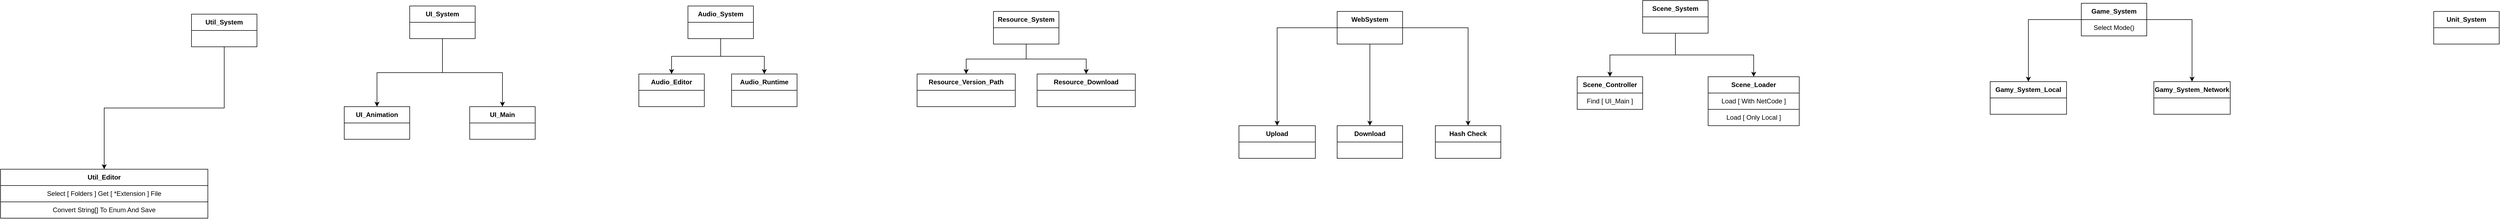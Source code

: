 <mxfile version="24.5.3" type="github">
  <diagram name="페이지-1" id="dcfpNvmQOP-24qqCh9O2">
    <mxGraphModel dx="5357" dy="1123" grid="1" gridSize="10" guides="1" tooltips="1" connect="1" arrows="1" fold="1" page="1" pageScale="1" pageWidth="827" pageHeight="1169" math="0" shadow="0">
      <root>
        <mxCell id="0" />
        <mxCell id="1" parent="0" />
        <mxCell id="GzdOUSMNONaZbWPU5XBK-29" style="edgeStyle=orthogonalEdgeStyle;rounded=0;orthogonalLoop=1;jettySize=auto;html=1;" edge="1" parent="1" source="GzdOUSMNONaZbWPU5XBK-20" target="GzdOUSMNONaZbWPU5XBK-23">
          <mxGeometry relative="1" as="geometry" />
        </mxCell>
        <mxCell id="GzdOUSMNONaZbWPU5XBK-30" style="edgeStyle=orthogonalEdgeStyle;rounded=0;orthogonalLoop=1;jettySize=auto;html=1;" edge="1" parent="1" source="GzdOUSMNONaZbWPU5XBK-20" target="GzdOUSMNONaZbWPU5XBK-26">
          <mxGeometry relative="1" as="geometry" />
        </mxCell>
        <mxCell id="GzdOUSMNONaZbWPU5XBK-20" value="Game_System" style="swimlane;fontStyle=1;align=center;verticalAlign=middle;childLayout=stackLayout;horizontal=1;startSize=30;horizontalStack=0;resizeParent=1;resizeParentMax=0;resizeLast=0;collapsible=0;marginBottom=0;html=1;whiteSpace=wrap;" vertex="1" parent="1">
          <mxGeometry x="524" y="35" width="120" height="60" as="geometry" />
        </mxCell>
        <mxCell id="GzdOUSMNONaZbWPU5XBK-21" value="Select Mode()" style="whiteSpace=wrap;html=1;" vertex="1" parent="GzdOUSMNONaZbWPU5XBK-20">
          <mxGeometry y="30" width="120" height="30" as="geometry" />
        </mxCell>
        <mxCell id="GzdOUSMNONaZbWPU5XBK-23" value="Gamy_System_Local" style="swimlane;fontStyle=1;align=center;verticalAlign=middle;childLayout=stackLayout;horizontal=1;startSize=30;horizontalStack=0;resizeParent=1;resizeParentMax=0;resizeLast=0;collapsible=0;marginBottom=0;html=1;whiteSpace=wrap;" vertex="1" parent="1">
          <mxGeometry x="357" y="179" width="140" height="60" as="geometry" />
        </mxCell>
        <mxCell id="GzdOUSMNONaZbWPU5XBK-25" value="" style="whiteSpace=wrap;html=1;" vertex="1" parent="GzdOUSMNONaZbWPU5XBK-23">
          <mxGeometry y="30" width="140" height="30" as="geometry" />
        </mxCell>
        <mxCell id="GzdOUSMNONaZbWPU5XBK-26" value="Gamy_System_Network" style="swimlane;fontStyle=1;align=center;verticalAlign=middle;childLayout=stackLayout;horizontal=1;startSize=30;horizontalStack=0;resizeParent=1;resizeParentMax=0;resizeLast=0;collapsible=0;marginBottom=0;html=1;whiteSpace=wrap;" vertex="1" parent="1">
          <mxGeometry x="657" y="179" width="140" height="60" as="geometry" />
        </mxCell>
        <mxCell id="GzdOUSMNONaZbWPU5XBK-28" value="" style="whiteSpace=wrap;html=1;" vertex="1" parent="GzdOUSMNONaZbWPU5XBK-26">
          <mxGeometry y="30" width="140" height="30" as="geometry" />
        </mxCell>
        <mxCell id="GzdOUSMNONaZbWPU5XBK-35" value="Unit_System" style="swimlane;fontStyle=1;align=center;verticalAlign=middle;childLayout=stackLayout;horizontal=1;startSize=30;horizontalStack=0;resizeParent=1;resizeParentMax=0;resizeLast=0;collapsible=0;marginBottom=0;html=1;whiteSpace=wrap;" vertex="1" parent="1">
          <mxGeometry x="1170" y="50" width="120" height="60" as="geometry" />
        </mxCell>
        <mxCell id="GzdOUSMNONaZbWPU5XBK-66" style="edgeStyle=orthogonalEdgeStyle;rounded=0;orthogonalLoop=1;jettySize=auto;html=1;" edge="1" parent="1" source="GzdOUSMNONaZbWPU5XBK-36" target="GzdOUSMNONaZbWPU5XBK-65">
          <mxGeometry relative="1" as="geometry" />
        </mxCell>
        <mxCell id="GzdOUSMNONaZbWPU5XBK-68" style="edgeStyle=orthogonalEdgeStyle;rounded=0;orthogonalLoop=1;jettySize=auto;html=1;" edge="1" parent="1" source="GzdOUSMNONaZbWPU5XBK-36" target="GzdOUSMNONaZbWPU5XBK-67">
          <mxGeometry relative="1" as="geometry" />
        </mxCell>
        <mxCell id="GzdOUSMNONaZbWPU5XBK-36" value="Resource_System" style="swimlane;fontStyle=1;align=center;verticalAlign=middle;childLayout=stackLayout;horizontal=1;startSize=30;horizontalStack=0;resizeParent=1;resizeParentMax=0;resizeLast=0;collapsible=0;marginBottom=0;html=1;whiteSpace=wrap;" vertex="1" parent="1">
          <mxGeometry x="-1470" y="50" width="120" height="60" as="geometry" />
        </mxCell>
        <mxCell id="GzdOUSMNONaZbWPU5XBK-60" style="edgeStyle=orthogonalEdgeStyle;rounded=0;orthogonalLoop=1;jettySize=auto;html=1;" edge="1" parent="1" source="GzdOUSMNONaZbWPU5XBK-37" target="GzdOUSMNONaZbWPU5XBK-59">
          <mxGeometry relative="1" as="geometry" />
        </mxCell>
        <mxCell id="GzdOUSMNONaZbWPU5XBK-62" style="edgeStyle=orthogonalEdgeStyle;rounded=0;orthogonalLoop=1;jettySize=auto;html=1;" edge="1" parent="1" source="GzdOUSMNONaZbWPU5XBK-37" target="GzdOUSMNONaZbWPU5XBK-61">
          <mxGeometry relative="1" as="geometry" />
        </mxCell>
        <mxCell id="GzdOUSMNONaZbWPU5XBK-37" value="Audio_System" style="swimlane;fontStyle=1;align=center;verticalAlign=middle;childLayout=stackLayout;horizontal=1;startSize=30;horizontalStack=0;resizeParent=1;resizeParentMax=0;resizeLast=0;collapsible=0;marginBottom=0;html=1;whiteSpace=wrap;" vertex="1" parent="1">
          <mxGeometry x="-2030" y="40" width="120" height="60" as="geometry" />
        </mxCell>
        <mxCell id="GzdOUSMNONaZbWPU5XBK-49" style="edgeStyle=orthogonalEdgeStyle;rounded=0;orthogonalLoop=1;jettySize=auto;html=1;" edge="1" parent="1" source="GzdOUSMNONaZbWPU5XBK-38" target="GzdOUSMNONaZbWPU5XBK-48">
          <mxGeometry relative="1" as="geometry" />
        </mxCell>
        <mxCell id="GzdOUSMNONaZbWPU5XBK-64" style="edgeStyle=orthogonalEdgeStyle;rounded=0;orthogonalLoop=1;jettySize=auto;html=1;" edge="1" parent="1" source="GzdOUSMNONaZbWPU5XBK-38" target="GzdOUSMNONaZbWPU5XBK-63">
          <mxGeometry relative="1" as="geometry" />
        </mxCell>
        <mxCell id="GzdOUSMNONaZbWPU5XBK-38" value="UI_System" style="swimlane;fontStyle=1;align=center;verticalAlign=middle;childLayout=stackLayout;horizontal=1;startSize=30;horizontalStack=0;resizeParent=1;resizeParentMax=0;resizeLast=0;collapsible=0;marginBottom=0;html=1;whiteSpace=wrap;" vertex="1" parent="1">
          <mxGeometry x="-2540" y="40" width="120" height="60" as="geometry" />
        </mxCell>
        <mxCell id="GzdOUSMNONaZbWPU5XBK-45" style="edgeStyle=orthogonalEdgeStyle;rounded=0;orthogonalLoop=1;jettySize=auto;html=1;" edge="1" parent="1" source="GzdOUSMNONaZbWPU5XBK-31" target="GzdOUSMNONaZbWPU5XBK-39">
          <mxGeometry relative="1" as="geometry" />
        </mxCell>
        <mxCell id="GzdOUSMNONaZbWPU5XBK-46" style="edgeStyle=orthogonalEdgeStyle;rounded=0;orthogonalLoop=1;jettySize=auto;html=1;" edge="1" parent="1" source="GzdOUSMNONaZbWPU5XBK-31" target="GzdOUSMNONaZbWPU5XBK-44">
          <mxGeometry relative="1" as="geometry" />
        </mxCell>
        <mxCell id="GzdOUSMNONaZbWPU5XBK-31" value="Scene_System" style="swimlane;fontStyle=1;align=center;verticalAlign=middle;childLayout=stackLayout;horizontal=1;startSize=30;horizontalStack=0;resizeParent=1;resizeParentMax=0;resizeLast=0;collapsible=0;marginBottom=0;html=1;whiteSpace=wrap;" vertex="1" parent="1">
          <mxGeometry x="-280" y="30" width="120" height="60" as="geometry" />
        </mxCell>
        <mxCell id="GzdOUSMNONaZbWPU5XBK-39" value="Scene_Controller" style="swimlane;fontStyle=1;align=center;verticalAlign=middle;childLayout=stackLayout;horizontal=1;startSize=30;horizontalStack=0;resizeParent=1;resizeParentMax=0;resizeLast=0;collapsible=0;marginBottom=0;html=1;whiteSpace=wrap;" vertex="1" parent="1">
          <mxGeometry x="-400" y="170" width="120" height="60" as="geometry" />
        </mxCell>
        <mxCell id="GzdOUSMNONaZbWPU5XBK-50" value="Find [ UI_Main ]" style="whiteSpace=wrap;html=1;" vertex="1" parent="GzdOUSMNONaZbWPU5XBK-39">
          <mxGeometry y="30" width="120" height="30" as="geometry" />
        </mxCell>
        <mxCell id="GzdOUSMNONaZbWPU5XBK-44" value="Scene_Loader" style="swimlane;fontStyle=1;align=center;verticalAlign=middle;childLayout=stackLayout;horizontal=1;startSize=30;horizontalStack=0;resizeParent=1;resizeParentMax=0;resizeLast=0;collapsible=0;marginBottom=0;html=1;whiteSpace=wrap;" vertex="1" parent="1">
          <mxGeometry x="-160" y="170" width="167" height="90" as="geometry" />
        </mxCell>
        <mxCell id="GzdOUSMNONaZbWPU5XBK-51" value="Load [ With NetCode ]" style="whiteSpace=wrap;html=1;" vertex="1" parent="GzdOUSMNONaZbWPU5XBK-44">
          <mxGeometry y="30" width="167" height="30" as="geometry" />
        </mxCell>
        <mxCell id="GzdOUSMNONaZbWPU5XBK-52" value="Load [ Only Local ]" style="whiteSpace=wrap;html=1;" vertex="1" parent="GzdOUSMNONaZbWPU5XBK-44">
          <mxGeometry y="60" width="167" height="30" as="geometry" />
        </mxCell>
        <mxCell id="GzdOUSMNONaZbWPU5XBK-54" style="edgeStyle=orthogonalEdgeStyle;rounded=0;orthogonalLoop=1;jettySize=auto;html=1;" edge="1" parent="1" source="GzdOUSMNONaZbWPU5XBK-47" target="GzdOUSMNONaZbWPU5XBK-53">
          <mxGeometry relative="1" as="geometry" />
        </mxCell>
        <mxCell id="GzdOUSMNONaZbWPU5XBK-47" value="Util_System" style="swimlane;fontStyle=1;align=center;verticalAlign=middle;childLayout=stackLayout;horizontal=1;startSize=30;horizontalStack=0;resizeParent=1;resizeParentMax=0;resizeLast=0;collapsible=0;marginBottom=0;html=1;whiteSpace=wrap;" vertex="1" parent="1">
          <mxGeometry x="-2940" y="55" width="120" height="60" as="geometry" />
        </mxCell>
        <mxCell id="GzdOUSMNONaZbWPU5XBK-48" value="UI_Main" style="swimlane;fontStyle=1;align=center;verticalAlign=middle;childLayout=stackLayout;horizontal=1;startSize=30;horizontalStack=0;resizeParent=1;resizeParentMax=0;resizeLast=0;collapsible=0;marginBottom=0;html=1;whiteSpace=wrap;" vertex="1" parent="1">
          <mxGeometry x="-2430" y="225" width="120" height="60" as="geometry" />
        </mxCell>
        <mxCell id="GzdOUSMNONaZbWPU5XBK-53" value="Util_Editor" style="swimlane;fontStyle=1;align=center;verticalAlign=middle;childLayout=stackLayout;horizontal=1;startSize=30;horizontalStack=0;resizeParent=1;resizeParentMax=0;resizeLast=0;collapsible=0;marginBottom=0;html=1;whiteSpace=wrap;" vertex="1" parent="1">
          <mxGeometry x="-3290" y="340" width="380" height="90" as="geometry" />
        </mxCell>
        <mxCell id="GzdOUSMNONaZbWPU5XBK-55" value="Select [ Folders ] Get [ *Extension ] File" style="whiteSpace=wrap;html=1;" vertex="1" parent="GzdOUSMNONaZbWPU5XBK-53">
          <mxGeometry y="30" width="380" height="30" as="geometry" />
        </mxCell>
        <mxCell id="GzdOUSMNONaZbWPU5XBK-56" value="Convert String[] To Enum And Save" style="whiteSpace=wrap;html=1;" vertex="1" parent="GzdOUSMNONaZbWPU5XBK-53">
          <mxGeometry y="60" width="380" height="30" as="geometry" />
        </mxCell>
        <mxCell id="GzdOUSMNONaZbWPU5XBK-59" value="Audio_Runtime" style="swimlane;fontStyle=1;align=center;verticalAlign=middle;childLayout=stackLayout;horizontal=1;startSize=30;horizontalStack=0;resizeParent=1;resizeParentMax=0;resizeLast=0;collapsible=0;marginBottom=0;html=1;whiteSpace=wrap;" vertex="1" parent="1">
          <mxGeometry x="-1950" y="165" width="120" height="60" as="geometry" />
        </mxCell>
        <mxCell id="GzdOUSMNONaZbWPU5XBK-61" value="Audio_Editor" style="swimlane;fontStyle=1;align=center;verticalAlign=middle;childLayout=stackLayout;horizontal=1;startSize=30;horizontalStack=0;resizeParent=1;resizeParentMax=0;resizeLast=0;collapsible=0;marginBottom=0;html=1;whiteSpace=wrap;" vertex="1" parent="1">
          <mxGeometry x="-2120" y="165" width="120" height="60" as="geometry" />
        </mxCell>
        <mxCell id="GzdOUSMNONaZbWPU5XBK-63" value="UI_Animation" style="swimlane;fontStyle=1;align=center;verticalAlign=middle;childLayout=stackLayout;horizontal=1;startSize=30;horizontalStack=0;resizeParent=1;resizeParentMax=0;resizeLast=0;collapsible=0;marginBottom=0;html=1;whiteSpace=wrap;" vertex="1" parent="1">
          <mxGeometry x="-2660" y="225" width="120" height="60" as="geometry" />
        </mxCell>
        <mxCell id="GzdOUSMNONaZbWPU5XBK-65" value="Resource_Version_Path" style="swimlane;fontStyle=1;align=center;verticalAlign=middle;childLayout=stackLayout;horizontal=1;startSize=30;horizontalStack=0;resizeParent=1;resizeParentMax=0;resizeLast=0;collapsible=0;marginBottom=0;html=1;whiteSpace=wrap;" vertex="1" parent="1">
          <mxGeometry x="-1610" y="165" width="180" height="60" as="geometry" />
        </mxCell>
        <mxCell id="GzdOUSMNONaZbWPU5XBK-67" value="Resource_Download" style="swimlane;fontStyle=1;align=center;verticalAlign=middle;childLayout=stackLayout;horizontal=1;startSize=30;horizontalStack=0;resizeParent=1;resizeParentMax=0;resizeLast=0;collapsible=0;marginBottom=0;html=1;whiteSpace=wrap;" vertex="1" parent="1">
          <mxGeometry x="-1390" y="165" width="180" height="60" as="geometry" />
        </mxCell>
        <mxCell id="GzdOUSMNONaZbWPU5XBK-69" style="edgeStyle=orthogonalEdgeStyle;rounded=0;orthogonalLoop=1;jettySize=auto;html=1;" edge="1" parent="1" source="GzdOUSMNONaZbWPU5XBK-71" target="GzdOUSMNONaZbWPU5XBK-72">
          <mxGeometry relative="1" as="geometry" />
        </mxCell>
        <mxCell id="GzdOUSMNONaZbWPU5XBK-70" style="edgeStyle=orthogonalEdgeStyle;rounded=0;orthogonalLoop=1;jettySize=auto;html=1;" edge="1" parent="1" source="GzdOUSMNONaZbWPU5XBK-71" target="GzdOUSMNONaZbWPU5XBK-73">
          <mxGeometry relative="1" as="geometry" />
        </mxCell>
        <mxCell id="GzdOUSMNONaZbWPU5XBK-75" style="edgeStyle=orthogonalEdgeStyle;rounded=0;orthogonalLoop=1;jettySize=auto;html=1;" edge="1" parent="1" source="GzdOUSMNONaZbWPU5XBK-71" target="GzdOUSMNONaZbWPU5XBK-74">
          <mxGeometry relative="1" as="geometry" />
        </mxCell>
        <mxCell id="GzdOUSMNONaZbWPU5XBK-71" value="WebSystem" style="swimlane;fontStyle=1;align=center;verticalAlign=middle;childLayout=stackLayout;horizontal=1;startSize=30;horizontalStack=0;resizeParent=1;resizeParentMax=0;resizeLast=0;collapsible=0;marginBottom=0;html=1;whiteSpace=wrap;" vertex="1" parent="1">
          <mxGeometry x="-840" y="50" width="120" height="60" as="geometry" />
        </mxCell>
        <mxCell id="GzdOUSMNONaZbWPU5XBK-72" value="Upload" style="swimlane;fontStyle=1;align=center;verticalAlign=middle;childLayout=stackLayout;horizontal=1;startSize=30;horizontalStack=0;resizeParent=1;resizeParentMax=0;resizeLast=0;collapsible=0;marginBottom=0;html=1;whiteSpace=wrap;" vertex="1" parent="1">
          <mxGeometry x="-1020" y="260" width="140" height="60" as="geometry" />
        </mxCell>
        <mxCell id="GzdOUSMNONaZbWPU5XBK-73" value="Download" style="swimlane;fontStyle=1;align=center;verticalAlign=middle;childLayout=stackLayout;horizontal=1;startSize=30;horizontalStack=0;resizeParent=1;resizeParentMax=0;resizeLast=0;collapsible=0;marginBottom=0;html=1;whiteSpace=wrap;" vertex="1" parent="1">
          <mxGeometry x="-840" y="260" width="120" height="60" as="geometry" />
        </mxCell>
        <mxCell id="GzdOUSMNONaZbWPU5XBK-74" value="Hash Check" style="swimlane;fontStyle=1;align=center;verticalAlign=middle;childLayout=stackLayout;horizontal=1;startSize=30;horizontalStack=0;resizeParent=1;resizeParentMax=0;resizeLast=0;collapsible=0;marginBottom=0;html=1;whiteSpace=wrap;" vertex="1" parent="1">
          <mxGeometry x="-660" y="260" width="120" height="60" as="geometry" />
        </mxCell>
      </root>
    </mxGraphModel>
  </diagram>
</mxfile>
